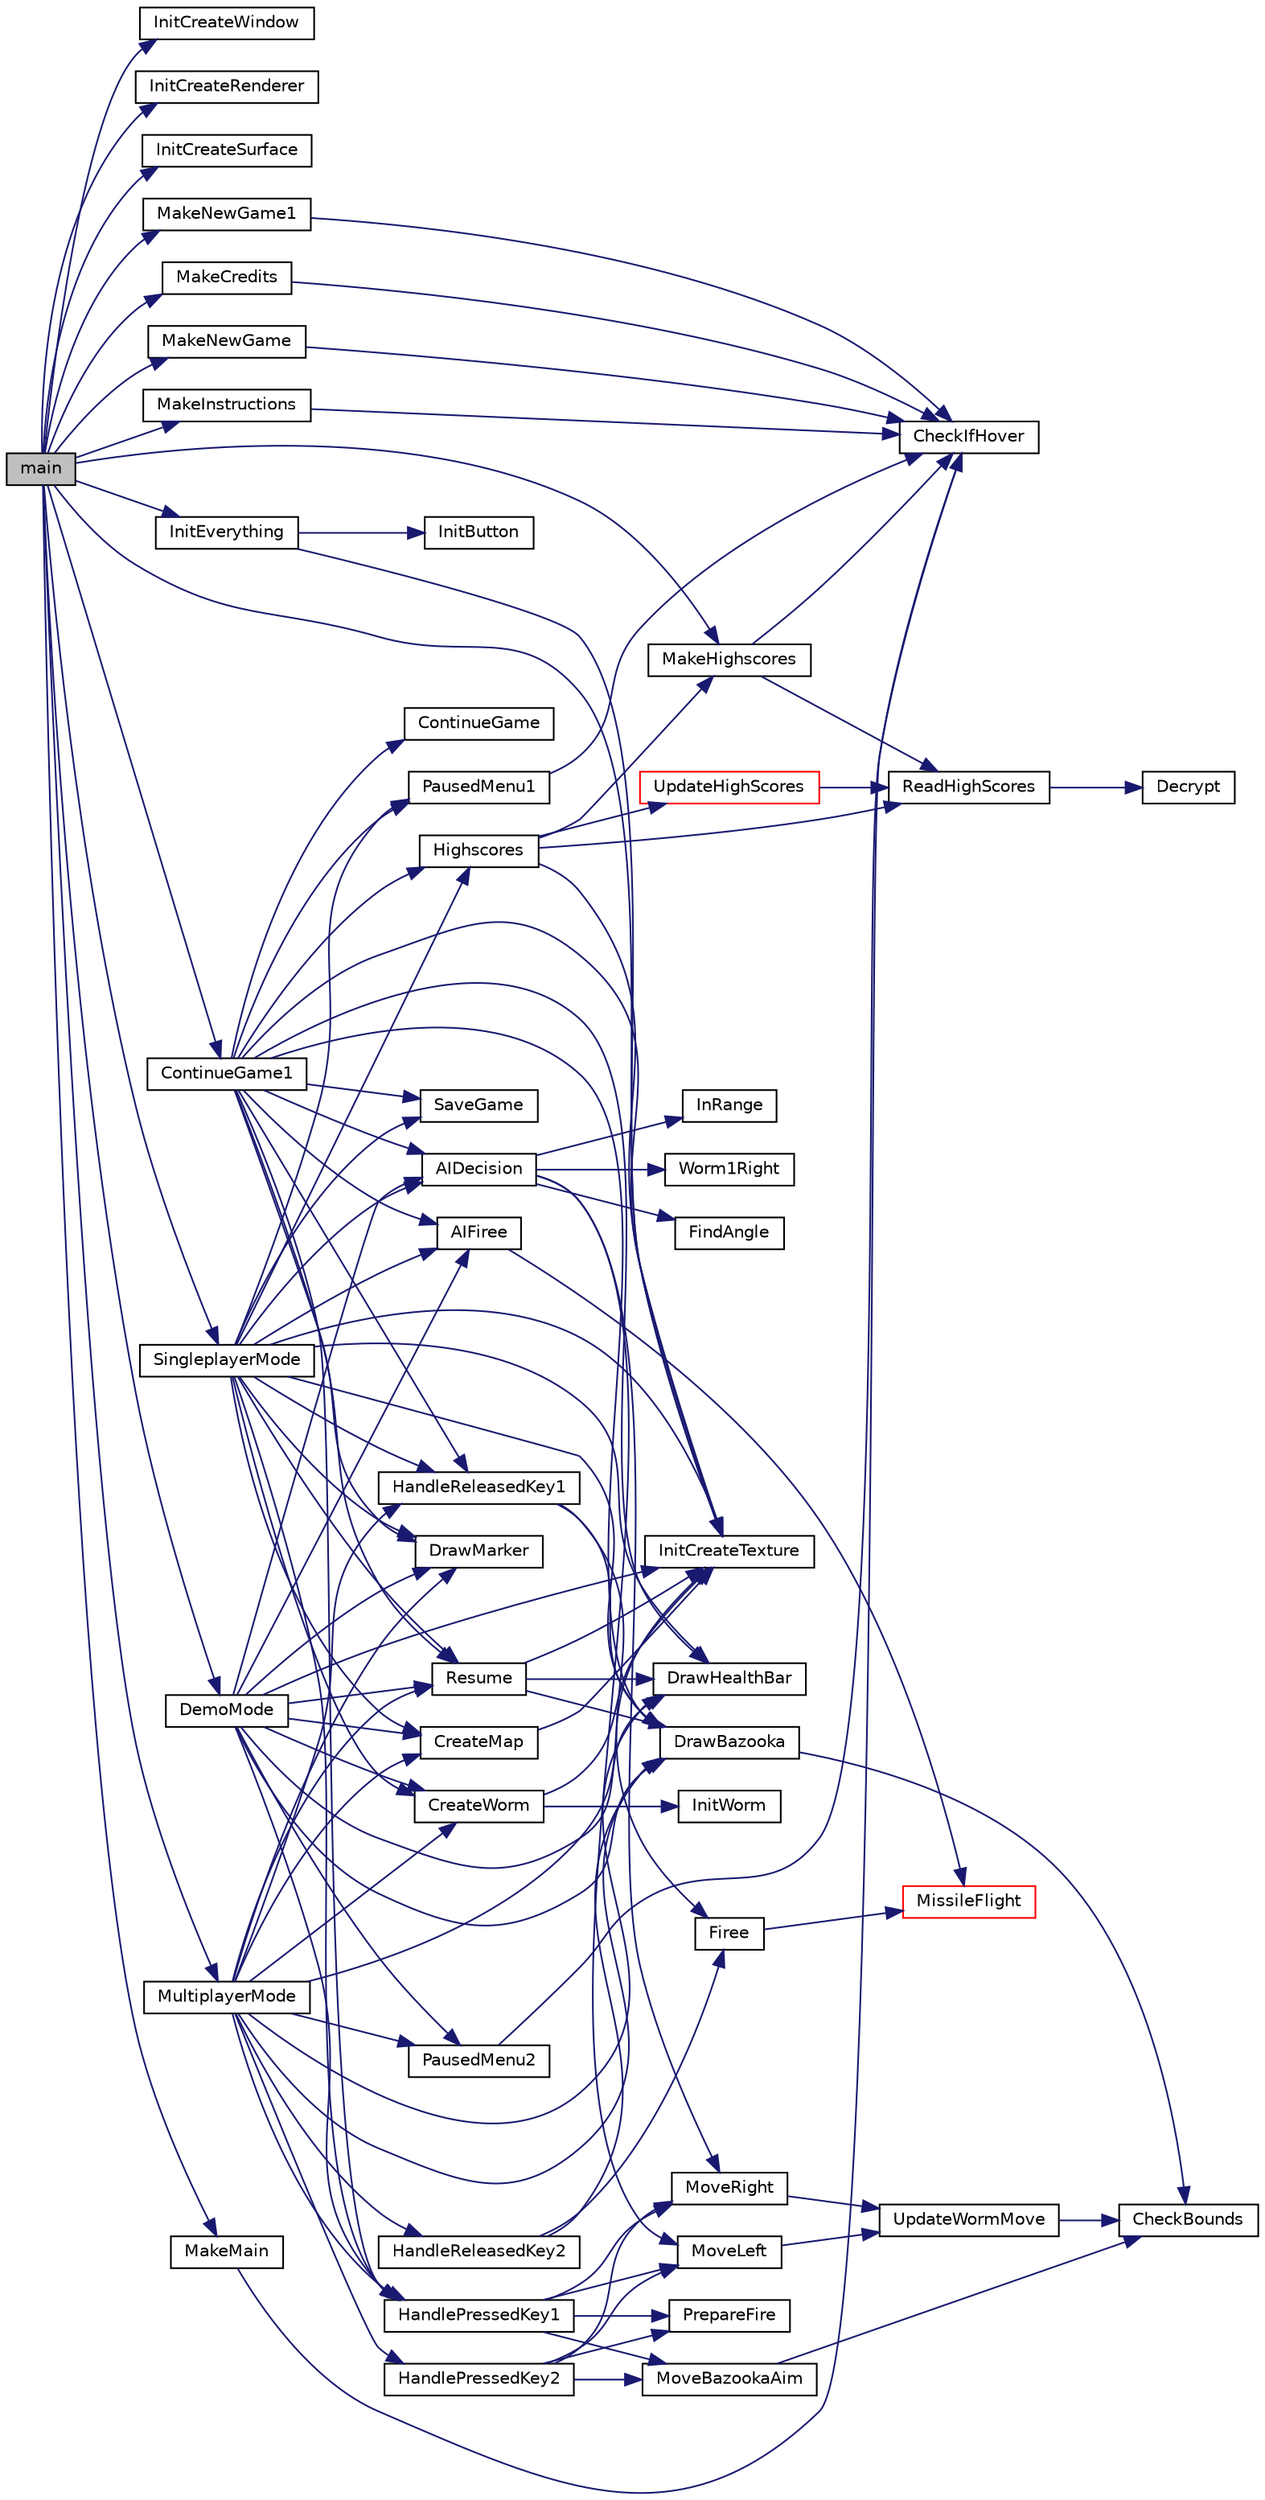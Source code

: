 digraph "main"
{
 // LATEX_PDF_SIZE
  edge [fontname="Helvetica",fontsize="10",labelfontname="Helvetica",labelfontsize="10"];
  node [fontname="Helvetica",fontsize="10",shape=record];
  rankdir="LR";
  Node0 [label="main",height=0.2,width=0.4,color="black", fillcolor="grey75", style="filled", fontcolor="black",tooltip=" "];
  Node0 -> Node1 [color="midnightblue",fontsize="10",style="solid",fontname="Helvetica"];
  Node1 [label="InitCreateWindow",height=0.2,width=0.4,color="black", fillcolor="white", style="filled",URL="$init_create_8c.html#a1941207ad40c701c40bfb167367c22b3",tooltip="Creating and initializing window. 1 if isnt succesfull, 0 otherwise."];
  Node0 -> Node2 [color="midnightblue",fontsize="10",style="solid",fontname="Helvetica"];
  Node2 [label="InitCreateRenderer",height=0.2,width=0.4,color="black", fillcolor="white", style="filled",URL="$init_create_8c.html#a293b50c6a5b57573691e3f32087fda2e",tooltip="Creating and initalizing renderer. 1 if isnt succesfull, 0 otherwise."];
  Node0 -> Node3 [color="midnightblue",fontsize="10",style="solid",fontname="Helvetica"];
  Node3 [label="InitCreateSurface",height=0.2,width=0.4,color="black", fillcolor="white", style="filled",URL="$init_create_8c.html#a86deae587fff964d6d7e0b0743249614",tooltip="Creating and initializing surface. 1 if isnt succesfull, 0 otherwise."];
  Node0 -> Node4 [color="midnightblue",fontsize="10",style="solid",fontname="Helvetica"];
  Node4 [label="InitCreateTexture",height=0.2,width=0.4,color="black", fillcolor="white", style="filled",URL="$init_create_8c.html#a096213ed2cc5a753b21f157814a4ed01",tooltip="Creating and initializing of texture. 1 if isnt succesfull, 0 otherwise."];
  Node0 -> Node5 [color="midnightblue",fontsize="10",style="solid",fontname="Helvetica"];
  Node5 [label="InitEverything",height=0.2,width=0.4,color="black", fillcolor="white", style="filled",URL="$making_menu_8c.html#ad26ac09e750de8971a1b1546f6745229",tooltip="Function used for initializing every used button."];
  Node5 -> Node6 [color="midnightblue",fontsize="10",style="solid",fontname="Helvetica"];
  Node6 [label="InitButton",height=0.2,width=0.4,color="black", fillcolor="white", style="filled",URL="$init_create_8c.html#adb1fc2e8696b056026a4286a87294369",tooltip="function used for initializing button structure"];
  Node5 -> Node4 [color="midnightblue",fontsize="10",style="solid",fontname="Helvetica"];
  Node0 -> Node7 [color="midnightblue",fontsize="10",style="solid",fontname="Helvetica"];
  Node7 [label="MakeMain",height=0.2,width=0.4,color="black", fillcolor="white", style="filled",URL="$making_menu_8c.html#a62d5d9fd6589e29d17b531ae89d8c4b2",tooltip="Function used for creating and drawing main menu on screen."];
  Node7 -> Node8 [color="midnightblue",fontsize="10",style="solid",fontname="Helvetica"];
  Node8 [label="CheckIfHover",height=0.2,width=0.4,color="black", fillcolor="white", style="filled",URL="$making_menu_8c.html#afc43a28ca87591786836417e88f766a8",tooltip="Checks if mouse has hovered button."];
  Node0 -> Node9 [color="midnightblue",fontsize="10",style="solid",fontname="Helvetica"];
  Node9 [label="MakeNewGame1",height=0.2,width=0.4,color="black", fillcolor="white", style="filled",URL="$making_menu_8c.html#ab611859434ad10bb8841c89434038c7e",tooltip="Function used for checking which button is hovered in play menu."];
  Node9 -> Node8 [color="midnightblue",fontsize="10",style="solid",fontname="Helvetica"];
  Node0 -> Node10 [color="midnightblue",fontsize="10",style="solid",fontname="Helvetica"];
  Node10 [label="ContinueGame1",height=0.2,width=0.4,color="black", fillcolor="white", style="filled",URL="$game_mode_8c.html#afdfdd17d5049e9f133ace40b2d07d735",tooltip="Handle ContinueGame, reading saved state of game from file and drawing it on screen."];
  Node10 -> Node11 [color="midnightblue",fontsize="10",style="solid",fontname="Helvetica"];
  Node11 [label="ContinueGame",height=0.2,width=0.4,color="black", fillcolor="white", style="filled",URL="$continue_8c.html#a8143811ac0318e494fa7e8f923835d76",tooltip="Function used to read all of the information needed to continue previously saved game from file."];
  Node10 -> Node4 [color="midnightblue",fontsize="10",style="solid",fontname="Helvetica"];
  Node10 -> Node12 [color="midnightblue",fontsize="10",style="solid",fontname="Helvetica"];
  Node12 [label="DrawBazooka",height=0.2,width=0.4,color="black", fillcolor="white", style="filled",URL="$_worm_8c.html#ac7de59f5b8359eb805d0d4aec0580b09",tooltip="Function used for drawing bazooka on screen by initializing it's parameters and uploading it's textur..."];
  Node12 -> Node13 [color="midnightblue",fontsize="10",style="solid",fontname="Helvetica"];
  Node13 [label="CheckBounds",height=0.2,width=0.4,color="black", fillcolor="white", style="filled",URL="$game_8c.html#a468e6bee1a546cf14c4729cd44d9597f",tooltip="Function used to check if an object has reached the end of terrain."];
  Node10 -> Node14 [color="midnightblue",fontsize="10",style="solid",fontname="Helvetica"];
  Node14 [label="DrawHealthBar",height=0.2,width=0.4,color="black", fillcolor="white", style="filled",URL="$game_mode_8c.html#aa03ca95eba496ae890313395477f6cb4",tooltip="Function used for drawing health bar."];
  Node10 -> Node15 [color="midnightblue",fontsize="10",style="solid",fontname="Helvetica"];
  Node15 [label="HandlePressedKey1",height=0.2,width=0.4,color="black", fillcolor="white", style="filled",URL="$game_8c.html#a10f993dc6ac6ddec96cdf9683d8f055c",tooltip="Function used to determine which button has been pressed by player1."];
  Node15 -> Node16 [color="midnightblue",fontsize="10",style="solid",fontname="Helvetica"];
  Node16 [label="MoveLeft",height=0.2,width=0.4,color="black", fillcolor="white", style="filled",URL="$game_8c.html#a9ff2f4b2a93dcfb706919fd4171e163d",tooltip="Function used for moving worm left."];
  Node16 -> Node17 [color="midnightblue",fontsize="10",style="solid",fontname="Helvetica"];
  Node17 [label="UpdateWormMove",height=0.2,width=0.4,color="black", fillcolor="white", style="filled",URL="$game_8c.html#af0ef0d0fb99349d4386beaf89fc6675d",tooltip="Function used for updating worm on screen and everything that changes."];
  Node17 -> Node13 [color="midnightblue",fontsize="10",style="solid",fontname="Helvetica"];
  Node15 -> Node18 [color="midnightblue",fontsize="10",style="solid",fontname="Helvetica"];
  Node18 [label="MoveRight",height=0.2,width=0.4,color="black", fillcolor="white", style="filled",URL="$game_8c.html#a76ae2bac6aeb3cfd5ea5d9d605b316bc",tooltip="Function used for moving worm right."];
  Node18 -> Node17 [color="midnightblue",fontsize="10",style="solid",fontname="Helvetica"];
  Node15 -> Node19 [color="midnightblue",fontsize="10",style="solid",fontname="Helvetica"];
  Node19 [label="MoveBazookaAim",height=0.2,width=0.4,color="black", fillcolor="white", style="filled",URL="$game_8c.html#a6f0de616d48a40825e4e43189f3fba8a",tooltip="Function used for moving bazooka's aim."];
  Node19 -> Node13 [color="midnightblue",fontsize="10",style="solid",fontname="Helvetica"];
  Node15 -> Node20 [color="midnightblue",fontsize="10",style="solid",fontname="Helvetica"];
  Node20 [label="PrepareFire",height=0.2,width=0.4,color="black", fillcolor="white", style="filled",URL="$game_8c.html#ab45aa66c1d40499b407f29e5553c1bb5",tooltip="Function used for preparing worm to shoot, handles power bar from pressing space to release."];
  Node10 -> Node21 [color="midnightblue",fontsize="10",style="solid",fontname="Helvetica"];
  Node21 [label="HandleReleasedKey1",height=0.2,width=0.4,color="black", fillcolor="white", style="filled",URL="$game_8c.html#abf36c891622e004cd9599b9d0358d2e6",tooltip="Function used to determine which button has been released by player1."];
  Node21 -> Node12 [color="midnightblue",fontsize="10",style="solid",fontname="Helvetica"];
  Node21 -> Node22 [color="midnightblue",fontsize="10",style="solid",fontname="Helvetica"];
  Node22 [label="Firee",height=0.2,width=0.4,color="black", fillcolor="white", style="filled",URL="$game_8c.html#ad222cc7ef964e3ac463441481aab811b",tooltip="Preparing and shooting missile, without its flight."];
  Node22 -> Node23 [color="midnightblue",fontsize="10",style="solid",fontname="Helvetica"];
  Node23 [label="MissileFlight",height=0.2,width=0.4,color="red", fillcolor="white", style="filled",URL="$game_8c.html#abf11b449e8f63b946ed91c6e3276cd01",tooltip="Function used for making missile fly on parabolic trajectory."];
  Node10 -> Node27 [color="midnightblue",fontsize="10",style="solid",fontname="Helvetica"];
  Node27 [label="PausedMenu1",height=0.2,width=0.4,color="black", fillcolor="white", style="filled",URL="$making_menu_8c.html#a7264192a6130b41735ae17cc580f2339",tooltip="Function used for creaing pause menu for singleplayer."];
  Node27 -> Node8 [color="midnightblue",fontsize="10",style="solid",fontname="Helvetica"];
  Node10 -> Node28 [color="midnightblue",fontsize="10",style="solid",fontname="Helvetica"];
  Node28 [label="Resume",height=0.2,width=0.4,color="black", fillcolor="white", style="filled",URL="$game_mode_8c.html#aa2b3a31620b745eacf4ca48ca56e4683",tooltip="Function used for continuing game after pause (drawing last state on screen)"];
  Node28 -> Node4 [color="midnightblue",fontsize="10",style="solid",fontname="Helvetica"];
  Node28 -> Node14 [color="midnightblue",fontsize="10",style="solid",fontname="Helvetica"];
  Node28 -> Node12 [color="midnightblue",fontsize="10",style="solid",fontname="Helvetica"];
  Node10 -> Node29 [color="midnightblue",fontsize="10",style="solid",fontname="Helvetica"];
  Node29 [label="SaveGame",height=0.2,width=0.4,color="black", fillcolor="white", style="filled",URL="$continue_8c.html#a672a03dab89704f2e993eb5bc7302f31",tooltip="Function used to save current singleplayer game by storing all of the needed information into file."];
  Node10 -> Node30 [color="midnightblue",fontsize="10",style="solid",fontname="Helvetica"];
  Node30 [label="AIDecision",height=0.2,width=0.4,color="black", fillcolor="white", style="filled",URL="$_a_i_8c.html#a2012ad21fe1a9774f3246cbecf5f1ca8",tooltip="Main AI function used for making decision what to do."];
  Node30 -> Node31 [color="midnightblue",fontsize="10",style="solid",fontname="Helvetica"];
  Node31 [label="InRange",height=0.2,width=0.4,color="black", fillcolor="white", style="filled",URL="$_a_i_8c.html#a276fe62b7f28ed6e5fd5aacbf9cd8922",tooltip="Checking if worm2 is in range of worm1's fire."];
  Node30 -> Node32 [color="midnightblue",fontsize="10",style="solid",fontname="Helvetica"];
  Node32 [label="Worm1Right",height=0.2,width=0.4,color="black", fillcolor="white", style="filled",URL="$_a_i_8c.html#a1c500bbdda3d2dde9532b2c3fc89d40e",tooltip="Checking if worm1 is positioned right to worm2 on map."];
  Node30 -> Node16 [color="midnightblue",fontsize="10",style="solid",fontname="Helvetica"];
  Node30 -> Node18 [color="midnightblue",fontsize="10",style="solid",fontname="Helvetica"];
  Node30 -> Node33 [color="midnightblue",fontsize="10",style="solid",fontname="Helvetica"];
  Node33 [label="FindAngle",height=0.2,width=0.4,color="black", fillcolor="white", style="filled",URL="$_a_i_8c.html#ac083d210d302be5eb8ac382d3f7574c2",tooltip="Used for finding the right angle for worm1 to shoot worm2."];
  Node10 -> Node34 [color="midnightblue",fontsize="10",style="solid",fontname="Helvetica"];
  Node34 [label="AIFiree",height=0.2,width=0.4,color="black", fillcolor="white", style="filled",URL="$game_8c.html#a43d0a4fd439970ed1ae79c87ad0d2287",tooltip="Function used to prepare and shoot missile for ai."];
  Node34 -> Node23 [color="midnightblue",fontsize="10",style="solid",fontname="Helvetica"];
  Node10 -> Node35 [color="midnightblue",fontsize="10",style="solid",fontname="Helvetica"];
  Node35 [label="DrawMarker",height=0.2,width=0.4,color="black", fillcolor="white", style="filled",URL="$game_mode_8c.html#a737fbd127eec879fb1d7c5dba4988bdf",tooltip="Function used for drawing marker which points which player's turn it is."];
  Node10 -> Node36 [color="midnightblue",fontsize="10",style="solid",fontname="Helvetica"];
  Node36 [label="Highscores",height=0.2,width=0.4,color="black", fillcolor="white", style="filled",URL="$game_mode_8c.html#af1403c4d3d7ccbfeed2a843ebc7c69c3",tooltip="Function used for writing your name into highscores and printing highscores on screen."];
  Node36 -> Node4 [color="midnightblue",fontsize="10",style="solid",fontname="Helvetica"];
  Node36 -> Node37 [color="midnightblue",fontsize="10",style="solid",fontname="Helvetica"];
  Node37 [label="UpdateHighScores",height=0.2,width=0.4,color="red", fillcolor="white", style="filled",URL="$high_scores_8c.html#aa9ad9063961454218812e89a854fa980",tooltip="Function used for updating highscores file after every game."];
  Node37 -> Node42 [color="midnightblue",fontsize="10",style="solid",fontname="Helvetica"];
  Node42 [label="ReadHighScores",height=0.2,width=0.4,color="black", fillcolor="white", style="filled",URL="$high_scores_8c.html#a5407da418def18baa7e871e10a24fc80",tooltip="Function used for reading highscore list from file."];
  Node42 -> Node43 [color="midnightblue",fontsize="10",style="solid",fontname="Helvetica"];
  Node43 [label="Decrypt",height=0.2,width=0.4,color="black", fillcolor="white", style="filled",URL="$high_scores_8c.html#a812ea6f83eb244f1a669998454109f2c",tooltip="Function used for decrypting player name and score after reading it from file and before printing on ..."];
  Node36 -> Node42 [color="midnightblue",fontsize="10",style="solid",fontname="Helvetica"];
  Node36 -> Node45 [color="midnightblue",fontsize="10",style="solid",fontname="Helvetica"];
  Node45 [label="MakeHighscores",height=0.2,width=0.4,color="black", fillcolor="white", style="filled",URL="$making_menu_8c.html#a3ed949b06347ac576701c7fc1b40bccb",tooltip="Function used for reading higschores and creating HighScores window."];
  Node45 -> Node42 [color="midnightblue",fontsize="10",style="solid",fontname="Helvetica"];
  Node45 -> Node8 [color="midnightblue",fontsize="10",style="solid",fontname="Helvetica"];
  Node0 -> Node45 [color="midnightblue",fontsize="10",style="solid",fontname="Helvetica"];
  Node0 -> Node46 [color="midnightblue",fontsize="10",style="solid",fontname="Helvetica"];
  Node46 [label="MakeInstructions",height=0.2,width=0.4,color="black", fillcolor="white", style="filled",URL="$making_menu_8c.html#a70487c780489f2f75879e0f56a0fe1a5",tooltip="Used for making instructiong menu."];
  Node46 -> Node8 [color="midnightblue",fontsize="10",style="solid",fontname="Helvetica"];
  Node0 -> Node47 [color="midnightblue",fontsize="10",style="solid",fontname="Helvetica"];
  Node47 [label="MakeCredits",height=0.2,width=0.4,color="black", fillcolor="white", style="filled",URL="$making_menu_8c.html#af35c31103c6d997fc079186ec39ab57b",tooltip="used for making credits"];
  Node47 -> Node8 [color="midnightblue",fontsize="10",style="solid",fontname="Helvetica"];
  Node0 -> Node48 [color="midnightblue",fontsize="10",style="solid",fontname="Helvetica"];
  Node48 [label="MakeNewGame",height=0.2,width=0.4,color="black", fillcolor="white", style="filled",URL="$making_menu_8c.html#ada0c1ed865b18c411b9e58eda31b960e",tooltip="Function used for creaing new game menu."];
  Node48 -> Node8 [color="midnightblue",fontsize="10",style="solid",fontname="Helvetica"];
  Node0 -> Node49 [color="midnightblue",fontsize="10",style="solid",fontname="Helvetica"];
  Node49 [label="MultiplayerMode",height=0.2,width=0.4,color="black", fillcolor="white", style="filled",URL="$game_mode_8c.html#ae9a7d25af0135cd04fc4ecfecbc7a5e0",tooltip="Handle Multyplayer mode of the game, with game loop when in multiplayer."];
  Node49 -> Node4 [color="midnightblue",fontsize="10",style="solid",fontname="Helvetica"];
  Node49 -> Node50 [color="midnightblue",fontsize="10",style="solid",fontname="Helvetica"];
  Node50 [label="CreateMap",height=0.2,width=0.4,color="black", fillcolor="white", style="filled",URL="$map_8c.html#aee8bdbd8ba7388a499295734875b35de",tooltip="Function used for creating map and drawing it on secren."];
  Node50 -> Node4 [color="midnightblue",fontsize="10",style="solid",fontname="Helvetica"];
  Node49 -> Node51 [color="midnightblue",fontsize="10",style="solid",fontname="Helvetica"];
  Node51 [label="CreateWorm",height=0.2,width=0.4,color="black", fillcolor="white", style="filled",URL="$_worm_8c.html#a05771f6dd144eae8c70f9620a302ec87",tooltip="Function used for uploading every texture and initializing worm and creating it."];
  Node51 -> Node4 [color="midnightblue",fontsize="10",style="solid",fontname="Helvetica"];
  Node51 -> Node52 [color="midnightblue",fontsize="10",style="solid",fontname="Helvetica"];
  Node52 [label="InitWorm",height=0.2,width=0.4,color="black", fillcolor="white", style="filled",URL="$_worm_8c.html#ae5994f05a5cdea34009b019b93014f21",tooltip="Used for initializing every parameter of structure worm."];
  Node49 -> Node12 [color="midnightblue",fontsize="10",style="solid",fontname="Helvetica"];
  Node49 -> Node14 [color="midnightblue",fontsize="10",style="solid",fontname="Helvetica"];
  Node49 -> Node53 [color="midnightblue",fontsize="10",style="solid",fontname="Helvetica"];
  Node53 [label="HandlePressedKey2",height=0.2,width=0.4,color="black", fillcolor="white", style="filled",URL="$game_8c.html#ac1f177b5dd71abc79cf270fbfab26996",tooltip="Function used to determine which button has been pressed by player2."];
  Node53 -> Node16 [color="midnightblue",fontsize="10",style="solid",fontname="Helvetica"];
  Node53 -> Node18 [color="midnightblue",fontsize="10",style="solid",fontname="Helvetica"];
  Node53 -> Node19 [color="midnightblue",fontsize="10",style="solid",fontname="Helvetica"];
  Node53 -> Node20 [color="midnightblue",fontsize="10",style="solid",fontname="Helvetica"];
  Node49 -> Node15 [color="midnightblue",fontsize="10",style="solid",fontname="Helvetica"];
  Node49 -> Node54 [color="midnightblue",fontsize="10",style="solid",fontname="Helvetica"];
  Node54 [label="HandleReleasedKey2",height=0.2,width=0.4,color="black", fillcolor="white", style="filled",URL="$game_8c.html#a50ce7c25b0f55414038f2e0cccee212e",tooltip="Function used to determine which button has been released by player2."];
  Node54 -> Node12 [color="midnightblue",fontsize="10",style="solid",fontname="Helvetica"];
  Node54 -> Node22 [color="midnightblue",fontsize="10",style="solid",fontname="Helvetica"];
  Node49 -> Node21 [color="midnightblue",fontsize="10",style="solid",fontname="Helvetica"];
  Node49 -> Node55 [color="midnightblue",fontsize="10",style="solid",fontname="Helvetica"];
  Node55 [label="PausedMenu2",height=0.2,width=0.4,color="black", fillcolor="white", style="filled",URL="$making_menu_8c.html#a9883fce4991571e9118f667a47700dc2",tooltip="Function used for creaing pause menu for demo."];
  Node55 -> Node8 [color="midnightblue",fontsize="10",style="solid",fontname="Helvetica"];
  Node49 -> Node28 [color="midnightblue",fontsize="10",style="solid",fontname="Helvetica"];
  Node49 -> Node35 [color="midnightblue",fontsize="10",style="solid",fontname="Helvetica"];
  Node0 -> Node56 [color="midnightblue",fontsize="10",style="solid",fontname="Helvetica"];
  Node56 [label="DemoMode",height=0.2,width=0.4,color="black", fillcolor="white", style="filled",URL="$game_mode_8c.html#a0e0d61f6df776b7aff8b7ee57d4aac72",tooltip="Handle Demo mode of the game, with game loop when in demo mode."];
  Node56 -> Node4 [color="midnightblue",fontsize="10",style="solid",fontname="Helvetica"];
  Node56 -> Node50 [color="midnightblue",fontsize="10",style="solid",fontname="Helvetica"];
  Node56 -> Node51 [color="midnightblue",fontsize="10",style="solid",fontname="Helvetica"];
  Node56 -> Node12 [color="midnightblue",fontsize="10",style="solid",fontname="Helvetica"];
  Node56 -> Node14 [color="midnightblue",fontsize="10",style="solid",fontname="Helvetica"];
  Node56 -> Node15 [color="midnightblue",fontsize="10",style="solid",fontname="Helvetica"];
  Node56 -> Node55 [color="midnightblue",fontsize="10",style="solid",fontname="Helvetica"];
  Node56 -> Node28 [color="midnightblue",fontsize="10",style="solid",fontname="Helvetica"];
  Node56 -> Node30 [color="midnightblue",fontsize="10",style="solid",fontname="Helvetica"];
  Node56 -> Node34 [color="midnightblue",fontsize="10",style="solid",fontname="Helvetica"];
  Node56 -> Node35 [color="midnightblue",fontsize="10",style="solid",fontname="Helvetica"];
  Node0 -> Node57 [color="midnightblue",fontsize="10",style="solid",fontname="Helvetica"];
  Node57 [label="SingleplayerMode",height=0.2,width=0.4,color="black", fillcolor="white", style="filled",URL="$game_mode_8c.html#a00da50da6b899b1d888d62c707bf1f68",tooltip="Handle Singleplayer mode of the game, with game loop when in singleplayer."];
  Node57 -> Node4 [color="midnightblue",fontsize="10",style="solid",fontname="Helvetica"];
  Node57 -> Node50 [color="midnightblue",fontsize="10",style="solid",fontname="Helvetica"];
  Node57 -> Node51 [color="midnightblue",fontsize="10",style="solid",fontname="Helvetica"];
  Node57 -> Node12 [color="midnightblue",fontsize="10",style="solid",fontname="Helvetica"];
  Node57 -> Node14 [color="midnightblue",fontsize="10",style="solid",fontname="Helvetica"];
  Node57 -> Node15 [color="midnightblue",fontsize="10",style="solid",fontname="Helvetica"];
  Node57 -> Node21 [color="midnightblue",fontsize="10",style="solid",fontname="Helvetica"];
  Node57 -> Node27 [color="midnightblue",fontsize="10",style="solid",fontname="Helvetica"];
  Node57 -> Node28 [color="midnightblue",fontsize="10",style="solid",fontname="Helvetica"];
  Node57 -> Node29 [color="midnightblue",fontsize="10",style="solid",fontname="Helvetica"];
  Node57 -> Node30 [color="midnightblue",fontsize="10",style="solid",fontname="Helvetica"];
  Node57 -> Node34 [color="midnightblue",fontsize="10",style="solid",fontname="Helvetica"];
  Node57 -> Node35 [color="midnightblue",fontsize="10",style="solid",fontname="Helvetica"];
  Node57 -> Node36 [color="midnightblue",fontsize="10",style="solid",fontname="Helvetica"];
}
